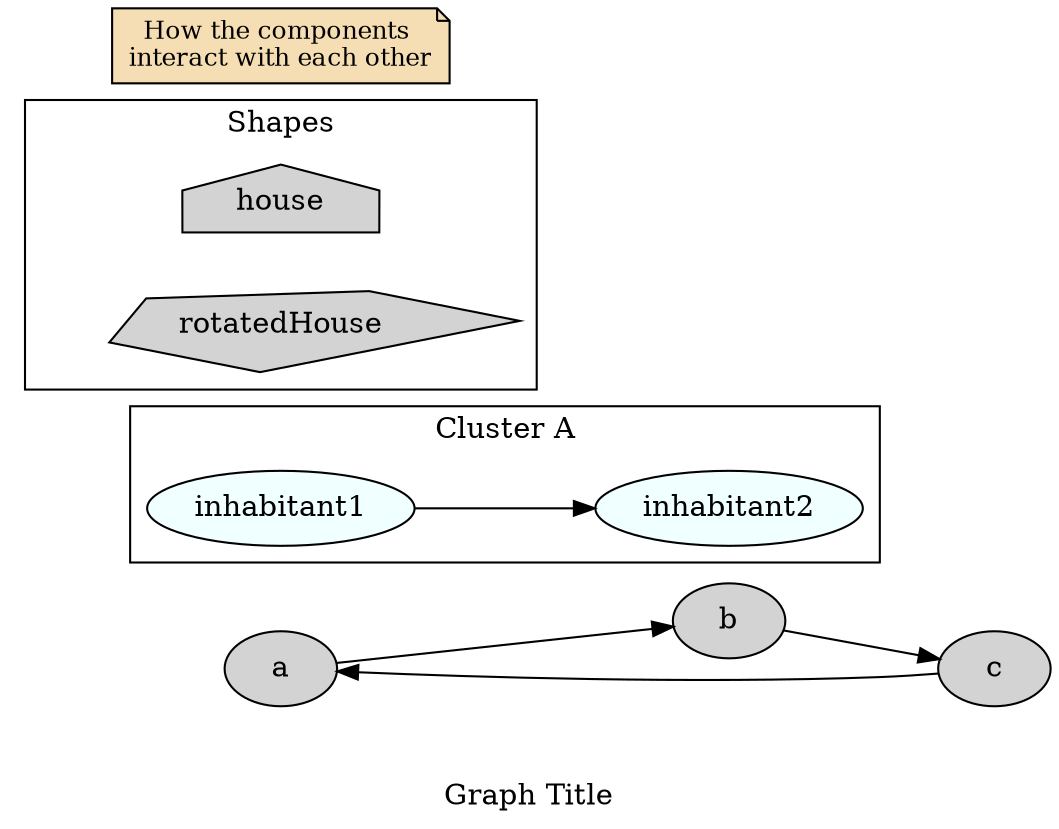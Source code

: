 digraph G{

	graph [label = "\n\nGraph Title"];

	rankdir=LR;
	node [style=filled]
	a -> b -> c -> a
		
	subgraph clusterA{
		node [fillcolor=azure]
		label="Cluster A"
		inhabitant1 ->
		inhabitant2
	}
	
		subgraph clusterShapes{
		label=Shapes
		
		house [shape=house]
		rotatedHouse [shape=house orientation=45]
	}

	description [
	      shape=note
	      fontsize=12
	      fillcolor=wheat
	      label="How the components \ninteract with each other"
	    ]

	
}